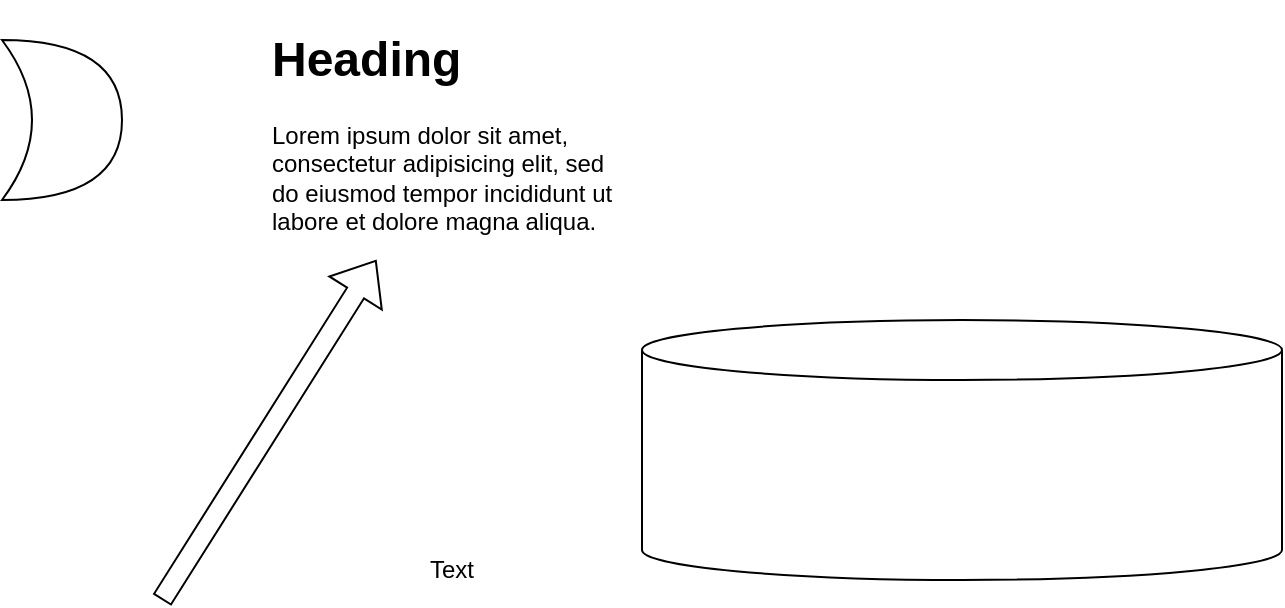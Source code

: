 <mxfile version="20.8.17" type="github">
  <diagram name="Page-1" id="tLp-8d7TwJyKVzJQvUpv">
    <mxGraphModel dx="2074" dy="430" grid="1" gridSize="10" guides="1" tooltips="1" connect="1" arrows="1" fold="1" page="1" pageScale="1" pageWidth="850" pageHeight="1100" math="0" shadow="0">
      <root>
        <mxCell id="0" />
        <mxCell id="1" parent="0" />
        <mxCell id="q6W2Uku25WSJ_EjxytG9-1" value="" style="shape=cylinder3;whiteSpace=wrap;html=1;boundedLbl=1;backgroundOutline=1;size=15;" parent="1" vertex="1">
          <mxGeometry x="390" y="190" width="320" height="130" as="geometry" />
        </mxCell>
        <mxCell id="rwxguHhk1OJxd6nBLaDE-1" value="" style="shape=xor;whiteSpace=wrap;html=1;" vertex="1" parent="1">
          <mxGeometry x="70" y="50" width="60" height="80" as="geometry" />
        </mxCell>
        <mxCell id="rwxguHhk1OJxd6nBLaDE-2" value="" style="shape=flexArrow;endArrow=classic;html=1;rounded=0;" edge="1" parent="1" target="rwxguHhk1OJxd6nBLaDE-3">
          <mxGeometry width="50" height="50" relative="1" as="geometry">
            <mxPoint x="150" y="330" as="sourcePoint" />
            <mxPoint x="200" y="280" as="targetPoint" />
          </mxGeometry>
        </mxCell>
        <mxCell id="rwxguHhk1OJxd6nBLaDE-3" value="&lt;h1&gt;Heading&lt;/h1&gt;&lt;p&gt;Lorem ipsum dolor sit amet, consectetur adipisicing elit, sed do eiusmod tempor incididunt ut labore et dolore magna aliqua.&lt;/p&gt;" style="text;html=1;strokeColor=none;fillColor=none;spacing=5;spacingTop=-20;whiteSpace=wrap;overflow=hidden;rounded=0;" vertex="1" parent="1">
          <mxGeometry x="200" y="40" width="190" height="120" as="geometry" />
        </mxCell>
        <mxCell id="rwxguHhk1OJxd6nBLaDE-4" value="Text" style="text;html=1;strokeColor=none;fillColor=none;align=center;verticalAlign=middle;whiteSpace=wrap;rounded=0;" vertex="1" parent="1">
          <mxGeometry x="265" y="300" width="60" height="30" as="geometry" />
        </mxCell>
      </root>
    </mxGraphModel>
  </diagram>
</mxfile>
